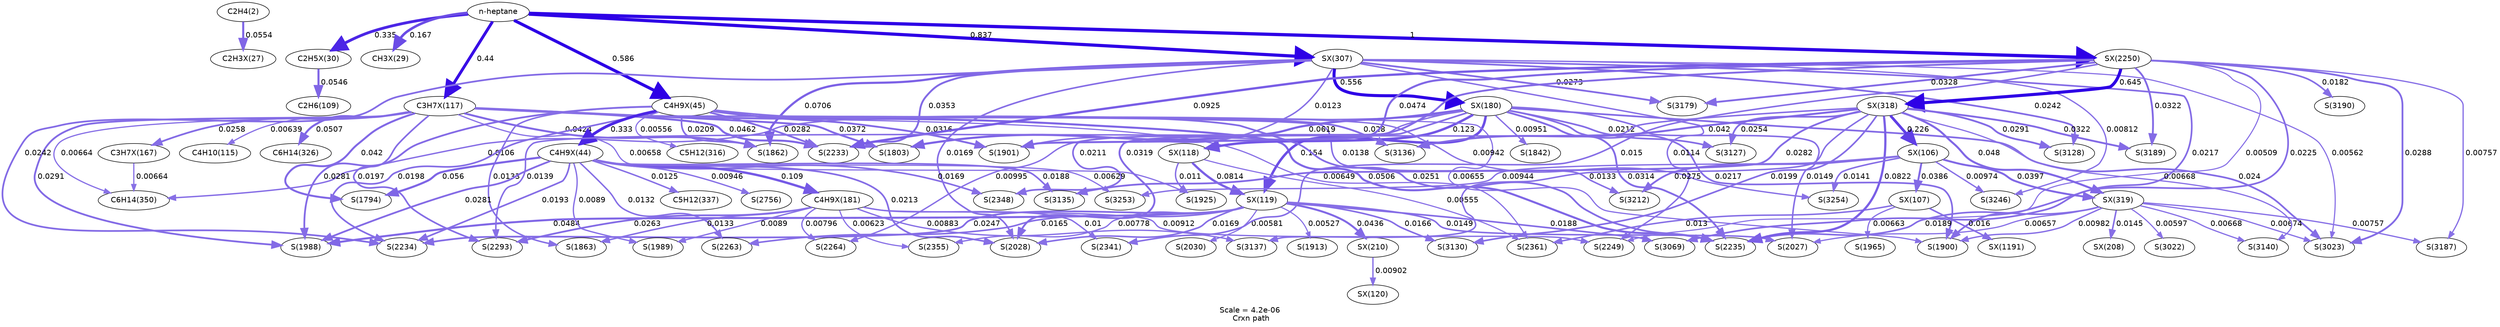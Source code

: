 digraph reaction_paths {
center=1;
s5 -> s106[fontname="Helvetica", style="setlinewidth(3.82)", arrowsize=1.91, color="0.7, 0.555, 0.9"
, label=" 0.0554"];
s109 -> s13[fontname="Helvetica", style="setlinewidth(3.81)", arrowsize=1.9, color="0.7, 0.555, 0.9"
, label=" 0.0546"];
s0 -> s109[fontname="Helvetica", style="setlinewidth(5.17)", arrowsize=2.59, color="0.7, 0.835, 0.9"
, label=" 0.335"];
s0 -> s108[fontname="Helvetica", style="setlinewidth(4.65)", arrowsize=2.32, color="0.7, 0.667, 0.9"
, label=" 0.167"];
s122 -> s127[fontname="Helvetica", style="setlinewidth(3.24)", arrowsize=1.62, color="0.7, 0.526, 0.9"
, label=" 0.0258"];
s122 -> s15[fontname="Helvetica", style="setlinewidth(2.19)", arrowsize=1.09, color="0.7, 0.506, 0.9"
, label=" 0.00639"];
s122 -> s27[fontname="Helvetica", style="setlinewidth(2.21)", arrowsize=1.11, color="0.7, 0.507, 0.9"
, label=" 0.00664"];
s0 -> s122[fontname="Helvetica", style="setlinewidth(5.38)", arrowsize=2.69, color="0.7, 0.94, 0.9"
, label=" 0.44"];
s122 -> s33[fontname="Helvetica", style="setlinewidth(3.61)", arrowsize=1.8, color="0.7, 0.542, 0.9"
, label=" 0.042"];
s122 -> s64[fontname="Helvetica", style="setlinewidth(3.04)", arrowsize=1.52, color="0.7, 0.52, 0.9"
, label=" 0.0197"];
s122 -> s24[fontname="Helvetica", style="setlinewidth(3.75)", arrowsize=1.87, color="0.7, 0.551, 0.9"
, label=" 0.0507"];
s122 -> s37[fontname="Helvetica", style="setlinewidth(3.61)", arrowsize=1.81, color="0.7, 0.542, 0.9"
, label=" 0.0424"];
s122 -> s46[fontname="Helvetica", style="setlinewidth(3.33)", arrowsize=1.66, color="0.7, 0.529, 0.9"
, label=" 0.0291"];
s122 -> s34[fontname="Helvetica", style="setlinewidth(3.51)", arrowsize=1.76, color="0.7, 0.537, 0.9"
, label=" 0.0372"];
s122 -> s58[fontname="Helvetica", style="setlinewidth(3.68)", arrowsize=1.84, color="0.7, 0.546, 0.9"
, label=" 0.0462"];
s122 -> s60[fontname="Helvetica", style="setlinewidth(3.75)", arrowsize=1.87, color="0.7, 0.551, 0.9"
, label=" 0.0506"];
s122 -> s97[fontname="Helvetica", style="setlinewidth(2.77)", arrowsize=1.38, color="0.7, 0.514, 0.9"
, label=" 0.0138"];
s122 -> s43[fontname="Helvetica", style="setlinewidth(2.21)", arrowsize=1.1, color="0.7, 0.507, 0.9"
, label=" 0.00658"];
s122 -> s71[fontname="Helvetica", style="setlinewidth(2.2)", arrowsize=1.1, color="0.7, 0.506, 0.9"
, label=" 0.00649"];
s127 -> s27[fontname="Helvetica", style="setlinewidth(2.21)", arrowsize=1.11, color="0.7, 0.507, 0.9"
, label=" 0.00664"];
s130 -> s27[fontname="Helvetica", style="setlinewidth(2.57)", arrowsize=1.28, color="0.7, 0.511, 0.9"
, label=" 0.0106"];
s142 -> s130[fontname="Helvetica", style="setlinewidth(5.56)", arrowsize=2.78, color="0.7, 1.06, 0.9"
, label=" 0.556"];
s130 -> s123[fontname="Helvetica", style="setlinewidth(4.42)", arrowsize=2.21, color="0.7, 0.623, 0.9"
, label=" 0.123"];
s130 -> s124[fontname="Helvetica", style="setlinewidth(4.59)", arrowsize=2.29, color="0.7, 0.654, 0.9"
, label=" 0.154"];
s130 -> s39[fontname="Helvetica", style="setlinewidth(3.11)", arrowsize=1.55, color="0.7, 0.522, 0.9"
, label=" 0.0217"];
s130 -> s48[fontname="Helvetica", style="setlinewidth(2.82)", arrowsize=1.41, color="0.7, 0.515, 0.9"
, label=" 0.0149"];
s130 -> s36[fontname="Helvetica", style="setlinewidth(2.49)", arrowsize=1.24, color="0.7, 0.51, 0.9"
, label=" 0.00951"];
s130 -> s34[fontname="Helvetica", style="setlinewidth(3.9)", arrowsize=1.95, color="0.7, 0.562, 0.9"
, label=" 0.0619"];
s130 -> s60[fontname="Helvetica", style="setlinewidth(3.39)", arrowsize=1.69, color="0.7, 0.531, 0.9"
, label=" 0.0314"];
s130 -> s69[fontname="Helvetica", style="setlinewidth(3.09)", arrowsize=1.54, color="0.7, 0.521, 0.9"
, label=" 0.0211"];
s130 -> s77[fontname="Helvetica", style="setlinewidth(3.18)", arrowsize=1.59, color="0.7, 0.524, 0.9"
, label=" 0.024"];
s130 -> s82[fontname="Helvetica", style="setlinewidth(3.09)", arrowsize=1.55, color="0.7, 0.521, 0.9"
, label=" 0.0212"];
s130 -> s63[fontname="Helvetica", style="setlinewidth(2.52)", arrowsize=1.26, color="0.7, 0.51, 0.9"
, label=" 0.00995"];
s0 -> s142[fontname="Helvetica", style="setlinewidth(5.87)", arrowsize=2.93, color="0.7, 1.34, 0.9"
, label=" 0.837"];
s142 -> s39[fontname="Helvetica", style="setlinewidth(3.11)", arrowsize=1.55, color="0.7, 0.522, 0.9"
, label=" 0.0217"];
s142 -> s49[fontname="Helvetica", style="setlinewidth(2.92)", arrowsize=1.46, color="0.7, 0.517, 0.9"
, label=" 0.0169"];
s142 -> s40[fontname="Helvetica", style="setlinewidth(2.68)", arrowsize=1.34, color="0.7, 0.512, 0.9"
, label=" 0.0123"];
s142 -> s37[fontname="Helvetica", style="setlinewidth(4)", arrowsize=2, color="0.7, 0.571, 0.9"
, label=" 0.0706"];
s142 -> s59[fontname="Helvetica", style="setlinewidth(3.19)", arrowsize=1.59, color="0.7, 0.524, 0.9"
, label=" 0.0242"];
s142 -> s58[fontname="Helvetica", style="setlinewidth(3.48)", arrowsize=1.74, color="0.7, 0.535, 0.9"
, label=" 0.0353"];
s142 -> s61[fontname="Helvetica", style="setlinewidth(2.62)", arrowsize=1.31, color="0.7, 0.511, 0.9"
, label=" 0.0114"];
s142 -> s77[fontname="Helvetica", style="setlinewidth(2.09)", arrowsize=1.04, color="0.7, 0.506, 0.9"
, label=" 0.00562"];
s142 -> s91[fontname="Helvetica", style="setlinewidth(3.28)", arrowsize=1.64, color="0.7, 0.527, 0.9"
, label=" 0.0273"];
s142 -> s83[fontname="Helvetica", style="setlinewidth(3.19)", arrowsize=1.6, color="0.7, 0.524, 0.9"
, label=" 0.0242"];
s142 -> s99[fontname="Helvetica", style="setlinewidth(2.37)", arrowsize=1.18, color="0.7, 0.508, 0.9"
, label=" 0.00812"];
s0 -> s116[fontname="Helvetica", style="setlinewidth(5.6)", arrowsize=2.8, color="0.7, 1.09, 0.9"
, label=" 0.586"];
s0 -> s219[fontname="Helvetica", style="setlinewidth(6)", arrowsize=3, color="0.7, 1.5, 0.9"
, label=" 1"];
s123 -> s124[fontname="Helvetica", style="setlinewidth(4.11)", arrowsize=2.05, color="0.7, 0.581, 0.9"
, label=" 0.0814"];
s123 -> s43[fontname="Helvetica", style="setlinewidth(2.59)", arrowsize=1.3, color="0.7, 0.511, 0.9"
, label=" 0.011"];
s123 -> s71[fontname="Helvetica", style="setlinewidth(2.08)", arrowsize=1.04, color="0.7, 0.506, 0.9"
, label=" 0.00555"];
s124 -> s135[fontname="Helvetica", style="setlinewidth(3.63)", arrowsize=1.82, color="0.7, 0.544, 0.9"
, label=" 0.0436"];
s124 -> s49[fontname="Helvetica", style="setlinewidth(2.92)", arrowsize=1.46, color="0.7, 0.517, 0.9"
, label=" 0.0169"];
s124 -> s48[fontname="Helvetica", style="setlinewidth(2.82)", arrowsize=1.41, color="0.7, 0.515, 0.9"
, label=" 0.0149"];
s124 -> s50[fontname="Helvetica", style="setlinewidth(2.11)", arrowsize=1.06, color="0.7, 0.506, 0.9"
, label=" 0.00581"];
s124 -> s46[fontname="Helvetica", style="setlinewidth(3.71)", arrowsize=1.86, color="0.7, 0.548, 0.9"
, label=" 0.0484"];
s124 -> s59[fontname="Helvetica", style="setlinewidth(3.21)", arrowsize=1.6, color="0.7, 0.525, 0.9"
, label=" 0.0247"];
s124 -> s62[fontname="Helvetica", style="setlinewidth(2.9)", arrowsize=1.45, color="0.7, 0.516, 0.9"
, label=" 0.0165"];
s124 -> s42[fontname="Helvetica", style="setlinewidth(2.04)", arrowsize=1.02, color="0.7, 0.505, 0.9"
, label=" 0.00527"];
s124 -> s80[fontname="Helvetica", style="setlinewidth(3)", arrowsize=1.5, color="0.7, 0.519, 0.9"
, label=" 0.0188"];
s124 -> s84[fontname="Helvetica", style="setlinewidth(2.9)", arrowsize=1.45, color="0.7, 0.517, 0.9"
, label=" 0.0166"];
s124 -> s70[fontname="Helvetica", style="setlinewidth(2.33)", arrowsize=1.17, color="0.7, 0.508, 0.9"
, label=" 0.00778"];
s135 -> s125[fontname="Helvetica", style="setlinewidth(2.45)", arrowsize=1.22, color="0.7, 0.509, 0.9"
, label=" 0.00902"];
s116 -> s39[fontname="Helvetica", style="setlinewidth(2.2)", arrowsize=1.1, color="0.7, 0.507, 0.9"
, label=" 0.00655"];
s147 -> s39[fontname="Helvetica", style="setlinewidth(2.51)", arrowsize=1.25, color="0.7, 0.51, 0.9"
, label=" 0.00982"];
s115 -> s49[fontname="Helvetica", style="setlinewidth(3.09)", arrowsize=1.55, color="0.7, 0.521, 0.9"
, label=" 0.0213"];
s219 -> s49[fontname="Helvetica", style="setlinewidth(3.4)", arrowsize=1.7, color="0.7, 0.532, 0.9"
, label=" 0.0319"];
s147 -> s48[fontname="Helvetica", style="setlinewidth(2.21)", arrowsize=1.1, color="0.7, 0.507, 0.9"
, label=" 0.00657"];
s116 -> s40[fontname="Helvetica", style="setlinewidth(3.39)", arrowsize=1.7, color="0.7, 0.532, 0.9"
, label=" 0.0316"];
s219 -> s40[fontname="Helvetica", style="setlinewidth(3.7)", arrowsize=1.85, color="0.7, 0.547, 0.9"
, label=" 0.0474"];
s120 -> s45[fontname="Helvetica", style="setlinewidth(2.21)", arrowsize=1.11, color="0.7, 0.507, 0.9"
, label=" 0.00663"];
s115 -> s33[fontname="Helvetica", style="setlinewidth(3.82)", arrowsize=1.91, color="0.7, 0.556, 0.9"
, label=" 0.056"];
s131 -> s67[fontname="Helvetica", style="setlinewidth(2.53)", arrowsize=1.26, color="0.7, 0.51, 0.9"
, label=" 0.01"];
s219 -> s67[fontname="Helvetica", style="setlinewidth(2.83)", arrowsize=1.42, color="0.7, 0.515, 0.9"
, label=" 0.015"];
s131 -> s64[fontname="Helvetica", style="setlinewidth(3.25)", arrowsize=1.63, color="0.7, 0.526, 0.9"
, label=" 0.0263"];
s146 -> s64[fontname="Helvetica", style="setlinewidth(2.77)", arrowsize=1.39, color="0.7, 0.514, 0.9"
, label=" 0.0139"];
s115 -> s25[fontname="Helvetica", style="setlinewidth(2.69)", arrowsize=1.35, color="0.7, 0.513, 0.9"
, label=" 0.0125"];
s116 -> s22[fontname="Helvetica", style="setlinewidth(2.08)", arrowsize=1.04, color="0.7, 0.506, 0.9"
, label=" 0.00556"];
s116 -> s115[fontname="Helvetica", style="setlinewidth(5.17)", arrowsize=2.59, color="0.7, 0.833, 0.9"
, label=" 0.333"];
s115 -> s131[fontname="Helvetica", style="setlinewidth(4.32)", arrowsize=2.16, color="0.7, 0.609, 0.9"
, label=" 0.109"];
s115 -> s46[fontname="Helvetica", style="setlinewidth(3.3)", arrowsize=1.65, color="0.7, 0.528, 0.9"
, label=" 0.0281"];
s115 -> s59[fontname="Helvetica", style="setlinewidth(3.02)", arrowsize=1.51, color="0.7, 0.519, 0.9"
, label=" 0.0193"];
s115 -> s47[fontname="Helvetica", style="setlinewidth(2.43)", arrowsize=1.22, color="0.7, 0.509, 0.9"
, label=" 0.0089"];
s115 -> s74[fontname="Helvetica", style="setlinewidth(2.48)", arrowsize=1.24, color="0.7, 0.509, 0.9"
, label=" 0.00946"];
s115 -> s69[fontname="Helvetica", style="setlinewidth(2.92)", arrowsize=1.46, color="0.7, 0.517, 0.9"
, label=" 0.0169"];
s115 -> s62[fontname="Helvetica", style="setlinewidth(2.73)", arrowsize=1.37, color="0.7, 0.513, 0.9"
, label=" 0.0132"];
s115 -> s86[fontname="Helvetica", style="setlinewidth(3)", arrowsize=1.5, color="0.7, 0.519, 0.9"
, label=" 0.0188"];
s115 -> s100[fontname="Helvetica", style="setlinewidth(2.17)", arrowsize=1.09, color="0.7, 0.506, 0.9"
, label=" 0.00629"];
s116 -> s37[fontname="Helvetica", style="setlinewidth(3.08)", arrowsize=1.54, color="0.7, 0.521, 0.9"
, label=" 0.0209"];
s116 -> s46[fontname="Helvetica", style="setlinewidth(3.3)", arrowsize=1.65, color="0.7, 0.528, 0.9"
, label=" 0.0281"];
s116 -> s38[fontname="Helvetica", style="setlinewidth(2.74)", arrowsize=1.37, color="0.7, 0.513, 0.9"
, label=" 0.0133"];
s116 -> s59[fontname="Helvetica", style="setlinewidth(3.04)", arrowsize=1.52, color="0.7, 0.52, 0.9"
, label=" 0.0198"];
s116 -> s58[fontname="Helvetica", style="setlinewidth(3.31)", arrowsize=1.65, color="0.7, 0.528, 0.9"
, label=" 0.0282"];
s116 -> s60[fontname="Helvetica", style="setlinewidth(3.22)", arrowsize=1.61, color="0.7, 0.525, 0.9"
, label=" 0.0251"];
s116 -> s87[fontname="Helvetica", style="setlinewidth(3.3)", arrowsize=1.65, color="0.7, 0.528, 0.9"
, label=" 0.028"];
s116 -> s101[fontname="Helvetica", style="setlinewidth(2.48)", arrowsize=1.24, color="0.7, 0.509, 0.9"
, label=" 0.00942"];
s131 -> s38[fontname="Helvetica", style="setlinewidth(2.74)", arrowsize=1.37, color="0.7, 0.513, 0.9"
, label=" 0.0133"];
s131 -> s47[fontname="Helvetica", style="setlinewidth(2.43)", arrowsize=1.22, color="0.7, 0.509, 0.9"
, label=" 0.0089"];
s131 -> s61[fontname="Helvetica", style="setlinewidth(2.45)", arrowsize=1.23, color="0.7, 0.509, 0.9"
, label=" 0.00912"];
s131 -> s63[fontname="Helvetica", style="setlinewidth(2.35)", arrowsize=1.18, color="0.7, 0.508, 0.9"
, label=" 0.00796"];
s131 -> s88[fontname="Helvetica", style="setlinewidth(2.43)", arrowsize=1.21, color="0.7, 0.509, 0.9"
, label=" 0.00883"];
s131 -> s70[fontname="Helvetica", style="setlinewidth(2.17)", arrowsize=1.08, color="0.7, 0.506, 0.9"
, label=" 0.00623"];
s219 -> s58[fontname="Helvetica", style="setlinewidth(4.2)", arrowsize=2.1, color="0.7, 0.592, 0.9"
, label=" 0.0925"];
s147 -> s60[fontname="Helvetica", style="setlinewidth(3)", arrowsize=1.5, color="0.7, 0.519, 0.9"
, label=" 0.0189"];
s146 -> s60[fontname="Helvetica", style="setlinewidth(4.11)", arrowsize=2.06, color="0.7, 0.582, 0.9"
, label=" 0.0822"];
s219 -> s61[fontname="Helvetica", style="setlinewidth(2.01)", arrowsize=1.01, color="0.7, 0.505, 0.9"
, label=" 0.00509"];
s146 -> s147[fontname="Helvetica", style="setlinewidth(3.71)", arrowsize=1.85, color="0.7, 0.548, 0.9"
, label=" 0.048"];
s119 -> s147[fontname="Helvetica", style="setlinewidth(3.56)", arrowsize=1.78, color="0.7, 0.54, 0.9"
, label=" 0.0397"];
s147 -> s77[fontname="Helvetica", style="setlinewidth(2.23)", arrowsize=1.11, color="0.7, 0.507, 0.9"
, label=" 0.00674"];
s147 -> s133[fontname="Helvetica", style="setlinewidth(2.81)", arrowsize=1.4, color="0.7, 0.515, 0.9"
, label=" 0.0145"];
s147 -> s93[fontname="Helvetica", style="setlinewidth(2.31)", arrowsize=1.16, color="0.7, 0.508, 0.9"
, label=" 0.00757"];
s147 -> s89[fontname="Helvetica", style="setlinewidth(2.22)", arrowsize=1.11, color="0.7, 0.507, 0.9"
, label=" 0.00668"];
s147 -> s76[fontname="Helvetica", style="setlinewidth(2.13)", arrowsize=1.07, color="0.7, 0.506, 0.9"
, label=" 0.00597"];
s219 -> s146[fontname="Helvetica", style="setlinewidth(5.67)", arrowsize=2.83, color="0.7, 1.15, 0.9"
, label=" 0.645"];
s146 -> s119[fontname="Helvetica", style="setlinewidth(4.88)", arrowsize=2.44, color="0.7, 0.726, 0.9"
, label=" 0.226"];
s146 -> s87[fontname="Helvetica", style="setlinewidth(3.61)", arrowsize=1.8, color="0.7, 0.542, 0.9"
, label=" 0.042"];
s146 -> s95[fontname="Helvetica", style="setlinewidth(3.41)", arrowsize=1.7, color="0.7, 0.532, 0.9"
, label=" 0.0322"];
s146 -> s83[fontname="Helvetica", style="setlinewidth(3.33)", arrowsize=1.66, color="0.7, 0.529, 0.9"
, label=" 0.0291"];
s146 -> s86[fontname="Helvetica", style="setlinewidth(3.3)", arrowsize=1.65, color="0.7, 0.528, 0.9"
, label=" 0.0282"];
s146 -> s82[fontname="Helvetica", style="setlinewidth(3.23)", arrowsize=1.61, color="0.7, 0.525, 0.9"
, label=" 0.0254"];
s146 -> s88[fontname="Helvetica", style="setlinewidth(2.74)", arrowsize=1.37, color="0.7, 0.513, 0.9"
, label=" 0.0133"];
s146 -> s84[fontname="Helvetica", style="setlinewidth(3.04)", arrowsize=1.52, color="0.7, 0.52, 0.9"
, label=" 0.0199"];
s146 -> s89[fontname="Helvetica", style="setlinewidth(2.22)", arrowsize=1.11, color="0.7, 0.507, 0.9"
, label=" 0.00668"];
s219 -> s77[fontname="Helvetica", style="setlinewidth(3.32)", arrowsize=1.66, color="0.7, 0.529, 0.9"
, label=" 0.0288"];
s219 -> s95[fontname="Helvetica", style="setlinewidth(3.41)", arrowsize=1.7, color="0.7, 0.532, 0.9"
, label=" 0.0322"];
s219 -> s91[fontname="Helvetica", style="setlinewidth(3.42)", arrowsize=1.71, color="0.7, 0.533, 0.9"
, label=" 0.0328"];
s219 -> s80[fontname="Helvetica", style="setlinewidth(3.14)", arrowsize=1.57, color="0.7, 0.523, 0.9"
, label=" 0.0225"];
s219 -> s96[fontname="Helvetica", style="setlinewidth(2.98)", arrowsize=1.49, color="0.7, 0.518, 0.9"
, label=" 0.0182"];
s219 -> s93[fontname="Helvetica", style="setlinewidth(2.31)", arrowsize=1.16, color="0.7, 0.508, 0.9"
, label=" 0.00757"];
s119 -> s120[fontname="Helvetica", style="setlinewidth(3.54)", arrowsize=1.77, color="0.7, 0.539, 0.9"
, label=" 0.0386"];
s119 -> s97[fontname="Helvetica", style="setlinewidth(3.29)", arrowsize=1.64, color="0.7, 0.528, 0.9"
, label=" 0.0275"];
s119 -> s101[fontname="Helvetica", style="setlinewidth(2.78)", arrowsize=1.39, color="0.7, 0.514, 0.9"
, label=" 0.0141"];
s119 -> s99[fontname="Helvetica", style="setlinewidth(2.5)", arrowsize=1.25, color="0.7, 0.51, 0.9"
, label=" 0.00974"];
s119 -> s100[fontname="Helvetica", style="setlinewidth(2.48)", arrowsize=1.24, color="0.7, 0.509, 0.9"
, label=" 0.00944"];
s120 -> s183[fontname="Helvetica", style="setlinewidth(2.88)", arrowsize=1.44, color="0.7, 0.516, 0.9"
, label=" 0.016"];
s120 -> s71[fontname="Helvetica", style="setlinewidth(2.72)", arrowsize=1.36, color="0.7, 0.513, 0.9"
, label=" 0.013"];
s0 [ fontname="Helvetica", label="n-heptane"];
s5 [ fontname="Helvetica", label="C2H4(2)"];
s13 [ fontname="Helvetica", label="C2H6(109)"];
s15 [ fontname="Helvetica", label="C4H10(115)"];
s22 [ fontname="Helvetica", label="C5H12(316)"];
s24 [ fontname="Helvetica", label="C6H14(326)"];
s25 [ fontname="Helvetica", label="C5H12(337)"];
s27 [ fontname="Helvetica", label="C6H14(350)"];
s33 [ fontname="Helvetica", label="S(1794)"];
s34 [ fontname="Helvetica", label="S(1803)"];
s36 [ fontname="Helvetica", label="S(1842)"];
s37 [ fontname="Helvetica", label="S(1862)"];
s38 [ fontname="Helvetica", label="S(1863)"];
s39 [ fontname="Helvetica", label="S(1900)"];
s40 [ fontname="Helvetica", label="S(1901)"];
s42 [ fontname="Helvetica", label="S(1913)"];
s43 [ fontname="Helvetica", label="S(1925)"];
s45 [ fontname="Helvetica", label="S(1965)"];
s46 [ fontname="Helvetica", label="S(1988)"];
s47 [ fontname="Helvetica", label="S(1989)"];
s48 [ fontname="Helvetica", label="S(2027)"];
s49 [ fontname="Helvetica", label="S(2028)"];
s50 [ fontname="Helvetica", label="S(2030)"];
s58 [ fontname="Helvetica", label="S(2233)"];
s59 [ fontname="Helvetica", label="S(2234)"];
s60 [ fontname="Helvetica", label="S(2235)"];
s61 [ fontname="Helvetica", label="S(2249)"];
s62 [ fontname="Helvetica", label="S(2263)"];
s63 [ fontname="Helvetica", label="S(2264)"];
s64 [ fontname="Helvetica", label="S(2293)"];
s67 [ fontname="Helvetica", label="S(2341)"];
s69 [ fontname="Helvetica", label="S(2348)"];
s70 [ fontname="Helvetica", label="S(2355)"];
s71 [ fontname="Helvetica", label="S(2361)"];
s74 [ fontname="Helvetica", label="S(2756)"];
s76 [ fontname="Helvetica", label="S(3022)"];
s77 [ fontname="Helvetica", label="S(3023)"];
s80 [ fontname="Helvetica", label="S(3069)"];
s82 [ fontname="Helvetica", label="S(3127)"];
s83 [ fontname="Helvetica", label="S(3128)"];
s84 [ fontname="Helvetica", label="S(3130)"];
s86 [ fontname="Helvetica", label="S(3135)"];
s87 [ fontname="Helvetica", label="S(3136)"];
s88 [ fontname="Helvetica", label="S(3137)"];
s89 [ fontname="Helvetica", label="S(3140)"];
s91 [ fontname="Helvetica", label="S(3179)"];
s93 [ fontname="Helvetica", label="S(3187)"];
s95 [ fontname="Helvetica", label="S(3189)"];
s96 [ fontname="Helvetica", label="S(3190)"];
s97 [ fontname="Helvetica", label="S(3212)"];
s99 [ fontname="Helvetica", label="S(3246)"];
s100 [ fontname="Helvetica", label="S(3253)"];
s101 [ fontname="Helvetica", label="S(3254)"];
s106 [ fontname="Helvetica", label="C2H3X(27)"];
s108 [ fontname="Helvetica", label="CH3X(29)"];
s109 [ fontname="Helvetica", label="C2H5X(30)"];
s115 [ fontname="Helvetica", label="C4H9X(44)"];
s116 [ fontname="Helvetica", label="C4H9X(45)"];
s119 [ fontname="Helvetica", label="SX(106)"];
s120 [ fontname="Helvetica", label="SX(107)"];
s122 [ fontname="Helvetica", label="C3H7X(117)"];
s123 [ fontname="Helvetica", label="SX(118)"];
s124 [ fontname="Helvetica", label="SX(119)"];
s125 [ fontname="Helvetica", label="SX(120)"];
s127 [ fontname="Helvetica", label="C3H7X(167)"];
s130 [ fontname="Helvetica", label="SX(180)"];
s131 [ fontname="Helvetica", label="C4H9X(181)"];
s133 [ fontname="Helvetica", label="SX(208)"];
s135 [ fontname="Helvetica", label="SX(210)"];
s142 [ fontname="Helvetica", label="SX(307)"];
s146 [ fontname="Helvetica", label="SX(318)"];
s147 [ fontname="Helvetica", label="SX(319)"];
s183 [ fontname="Helvetica", label="SX(1191)"];
s219 [ fontname="Helvetica", label="SX(2250)"];
 label = "Scale = 4.2e-06\l Crxn path";
 fontname = "Helvetica";
}
